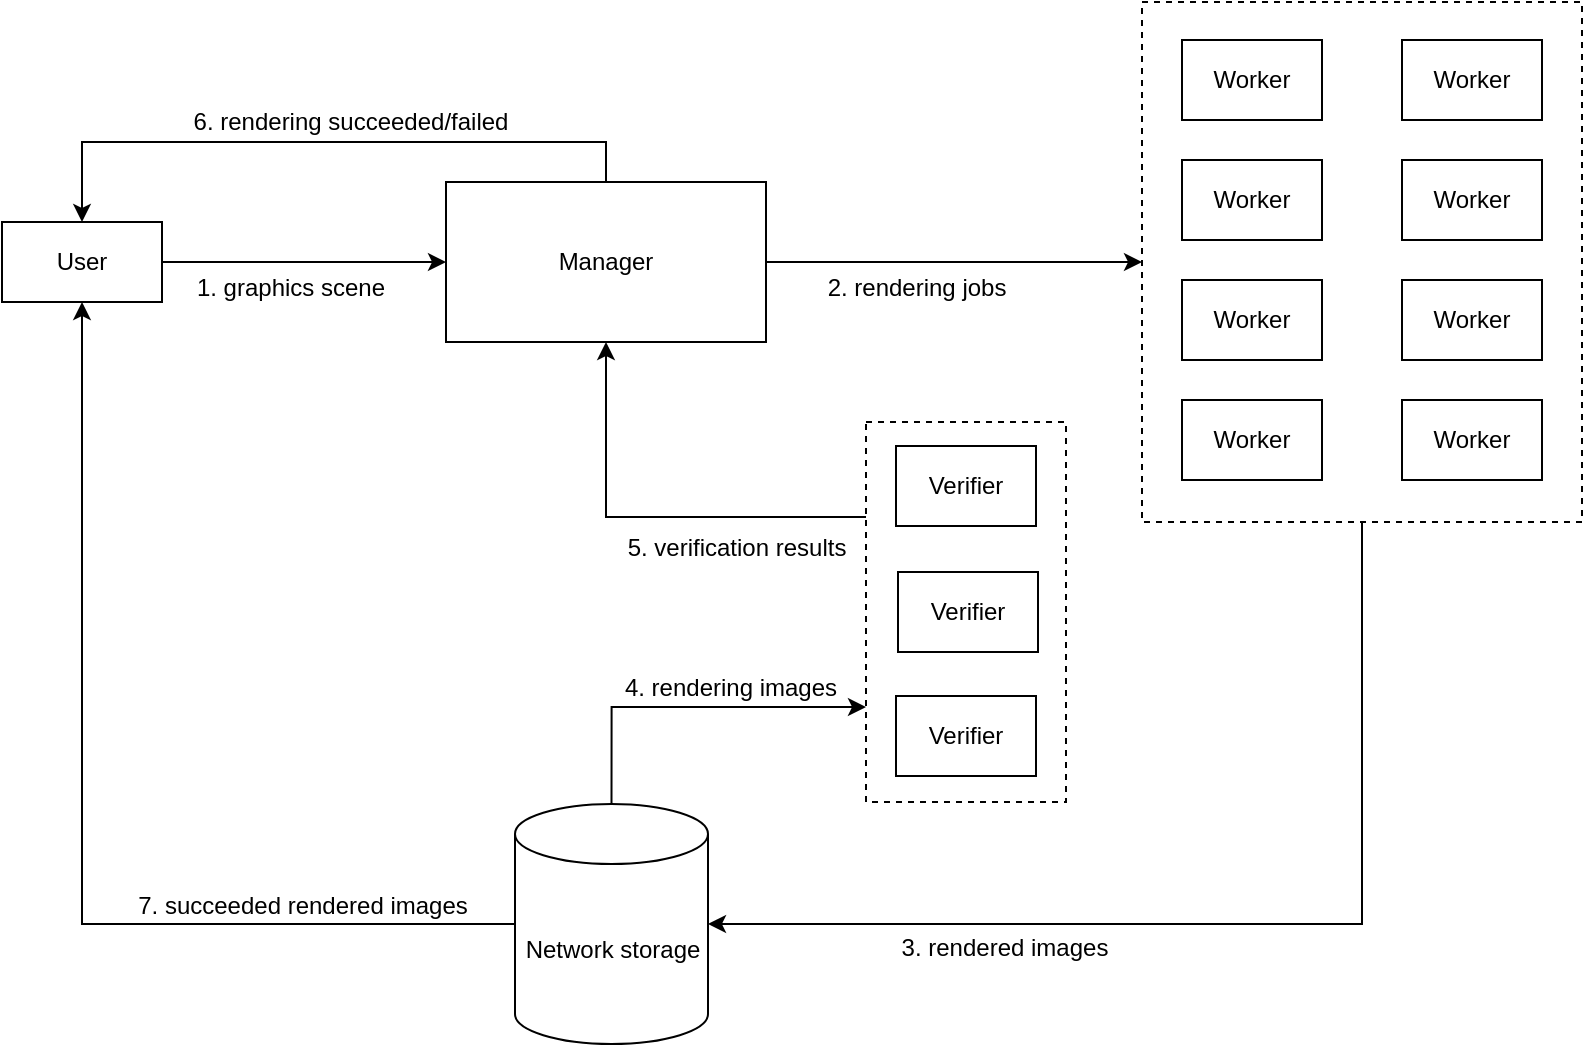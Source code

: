 <mxfile version="24.5.3" type="device">
  <diagram name="Page-1" id="QnnnBED1hWGb5oAvSl6q">
    <mxGraphModel dx="1434" dy="836" grid="1" gridSize="10" guides="1" tooltips="1" connect="1" arrows="1" fold="1" page="1" pageScale="1" pageWidth="827" pageHeight="1169" math="0" shadow="0">
      <root>
        <mxCell id="0" />
        <mxCell id="1" parent="0" />
        <mxCell id="I8kNNd94RaAOCPbTf3nF-32" style="edgeStyle=orthogonalEdgeStyle;rounded=0;orthogonalLoop=1;jettySize=auto;html=1;exitX=0;exitY=0.25;exitDx=0;exitDy=0;entryX=0.5;entryY=1;entryDx=0;entryDy=0;" edge="1" parent="1" source="I8kNNd94RaAOCPbTf3nF-22" target="I8kNNd94RaAOCPbTf3nF-2">
          <mxGeometry relative="1" as="geometry" />
        </mxCell>
        <mxCell id="I8kNNd94RaAOCPbTf3nF-22" value="" style="whiteSpace=wrap;html=1;dashed=1;" vertex="1" parent="1">
          <mxGeometry x="449" y="250" width="100" height="190" as="geometry" />
        </mxCell>
        <mxCell id="I8kNNd94RaAOCPbTf3nF-14" value="" style="whiteSpace=wrap;html=1;dashed=1;" vertex="1" parent="1">
          <mxGeometry x="587" y="40" width="220" height="260" as="geometry" />
        </mxCell>
        <mxCell id="I8kNNd94RaAOCPbTf3nF-15" style="edgeStyle=orthogonalEdgeStyle;rounded=0;orthogonalLoop=1;jettySize=auto;html=1;exitX=1;exitY=0.5;exitDx=0;exitDy=0;entryX=0;entryY=0.5;entryDx=0;entryDy=0;" edge="1" parent="1" source="I8kNNd94RaAOCPbTf3nF-2" target="I8kNNd94RaAOCPbTf3nF-14">
          <mxGeometry relative="1" as="geometry">
            <mxPoint x="420" y="170" as="targetPoint" />
          </mxGeometry>
        </mxCell>
        <mxCell id="I8kNNd94RaAOCPbTf3nF-34" style="edgeStyle=orthogonalEdgeStyle;rounded=0;orthogonalLoop=1;jettySize=auto;html=1;exitX=0.5;exitY=0;exitDx=0;exitDy=0;entryX=0.5;entryY=0;entryDx=0;entryDy=0;" edge="1" parent="1" source="I8kNNd94RaAOCPbTf3nF-2" target="I8kNNd94RaAOCPbTf3nF-3">
          <mxGeometry relative="1" as="geometry" />
        </mxCell>
        <mxCell id="I8kNNd94RaAOCPbTf3nF-2" value="Manager" style="whiteSpace=wrap;html=1;" vertex="1" parent="1">
          <mxGeometry x="239" y="130" width="160" height="80" as="geometry" />
        </mxCell>
        <mxCell id="I8kNNd94RaAOCPbTf3nF-13" style="edgeStyle=orthogonalEdgeStyle;rounded=0;orthogonalLoop=1;jettySize=auto;html=1;exitX=1;exitY=0.5;exitDx=0;exitDy=0;entryX=0;entryY=0.5;entryDx=0;entryDy=0;" edge="1" parent="1" source="I8kNNd94RaAOCPbTf3nF-3" target="I8kNNd94RaAOCPbTf3nF-2">
          <mxGeometry relative="1" as="geometry" />
        </mxCell>
        <mxCell id="I8kNNd94RaAOCPbTf3nF-3" value="User" style="whiteSpace=wrap;html=1;" vertex="1" parent="1">
          <mxGeometry x="17" y="150" width="80" height="40" as="geometry" />
        </mxCell>
        <mxCell id="I8kNNd94RaAOCPbTf3nF-5" value="Worker" style="whiteSpace=wrap;html=1;" vertex="1" parent="1">
          <mxGeometry x="607" y="59" width="70" height="40" as="geometry" />
        </mxCell>
        <mxCell id="I8kNNd94RaAOCPbTf3nF-6" value="Worker" style="whiteSpace=wrap;html=1;" vertex="1" parent="1">
          <mxGeometry x="607" y="119" width="70" height="40" as="geometry" />
        </mxCell>
        <mxCell id="I8kNNd94RaAOCPbTf3nF-7" value="Worker" style="whiteSpace=wrap;html=1;" vertex="1" parent="1">
          <mxGeometry x="717" y="59" width="70" height="40" as="geometry" />
        </mxCell>
        <mxCell id="I8kNNd94RaAOCPbTf3nF-8" value="Worker" style="whiteSpace=wrap;html=1;" vertex="1" parent="1">
          <mxGeometry x="607" y="179" width="70" height="40" as="geometry" />
        </mxCell>
        <mxCell id="I8kNNd94RaAOCPbTf3nF-9" value="Worker" style="whiteSpace=wrap;html=1;" vertex="1" parent="1">
          <mxGeometry x="717" y="119" width="70" height="40" as="geometry" />
        </mxCell>
        <mxCell id="I8kNNd94RaAOCPbTf3nF-10" value="Worker" style="whiteSpace=wrap;html=1;" vertex="1" parent="1">
          <mxGeometry x="717" y="179" width="70" height="40" as="geometry" />
        </mxCell>
        <mxCell id="I8kNNd94RaAOCPbTf3nF-11" value="Worker" style="whiteSpace=wrap;html=1;" vertex="1" parent="1">
          <mxGeometry x="607" y="239" width="70" height="40" as="geometry" />
        </mxCell>
        <mxCell id="I8kNNd94RaAOCPbTf3nF-12" value="Worker" style="whiteSpace=wrap;html=1;" vertex="1" parent="1">
          <mxGeometry x="717" y="239" width="70" height="40" as="geometry" />
        </mxCell>
        <mxCell id="I8kNNd94RaAOCPbTf3nF-31" style="edgeStyle=orthogonalEdgeStyle;rounded=0;orthogonalLoop=1;jettySize=auto;html=1;exitX=0.5;exitY=0;exitDx=0;exitDy=0;exitPerimeter=0;entryX=0;entryY=0.75;entryDx=0;entryDy=0;" edge="1" parent="1" source="I8kNNd94RaAOCPbTf3nF-17" target="I8kNNd94RaAOCPbTf3nF-22">
          <mxGeometry relative="1" as="geometry" />
        </mxCell>
        <mxCell id="I8kNNd94RaAOCPbTf3nF-33" style="edgeStyle=orthogonalEdgeStyle;rounded=0;orthogonalLoop=1;jettySize=auto;html=1;exitX=0;exitY=0.5;exitDx=0;exitDy=0;exitPerimeter=0;entryX=0.5;entryY=1;entryDx=0;entryDy=0;" edge="1" parent="1" source="I8kNNd94RaAOCPbTf3nF-17" target="I8kNNd94RaAOCPbTf3nF-3">
          <mxGeometry relative="1" as="geometry" />
        </mxCell>
        <mxCell id="I8kNNd94RaAOCPbTf3nF-17" value="Network storage" style="shape=cylinder3;whiteSpace=wrap;html=1;boundedLbl=1;backgroundOutline=1;size=15;" vertex="1" parent="1">
          <mxGeometry x="273.5" y="441" width="96.5" height="120" as="geometry" />
        </mxCell>
        <mxCell id="I8kNNd94RaAOCPbTf3nF-18" style="edgeStyle=orthogonalEdgeStyle;rounded=0;orthogonalLoop=1;jettySize=auto;html=1;exitX=0.5;exitY=1;exitDx=0;exitDy=0;entryX=1;entryY=0.5;entryDx=0;entryDy=0;entryPerimeter=0;" edge="1" parent="1" source="I8kNNd94RaAOCPbTf3nF-14" target="I8kNNd94RaAOCPbTf3nF-17">
          <mxGeometry relative="1" as="geometry" />
        </mxCell>
        <mxCell id="I8kNNd94RaAOCPbTf3nF-19" value="Verifier" style="whiteSpace=wrap;html=1;" vertex="1" parent="1">
          <mxGeometry x="464" y="262" width="70" height="40" as="geometry" />
        </mxCell>
        <mxCell id="I8kNNd94RaAOCPbTf3nF-20" value="Verifier" style="whiteSpace=wrap;html=1;" vertex="1" parent="1">
          <mxGeometry x="465" y="325" width="70" height="40" as="geometry" />
        </mxCell>
        <mxCell id="I8kNNd94RaAOCPbTf3nF-21" value="Verifier" style="whiteSpace=wrap;html=1;" vertex="1" parent="1">
          <mxGeometry x="464" y="387" width="70" height="40" as="geometry" />
        </mxCell>
        <mxCell id="I8kNNd94RaAOCPbTf3nF-35" value="1. graphics scene" style="text;html=1;align=center;verticalAlign=middle;resizable=0;points=[];autosize=1;strokeColor=none;fillColor=none;" vertex="1" parent="1">
          <mxGeometry x="101" y="168" width="120" height="30" as="geometry" />
        </mxCell>
        <mxCell id="I8kNNd94RaAOCPbTf3nF-36" value="2. rendering jobs" style="text;html=1;align=center;verticalAlign=middle;resizable=0;points=[];autosize=1;strokeColor=none;fillColor=none;" vertex="1" parent="1">
          <mxGeometry x="419" y="168" width="110" height="30" as="geometry" />
        </mxCell>
        <mxCell id="I8kNNd94RaAOCPbTf3nF-37" value="3. rendered images" style="text;html=1;align=center;verticalAlign=middle;resizable=0;points=[];autosize=1;strokeColor=none;fillColor=none;" vertex="1" parent="1">
          <mxGeometry x="453" y="498" width="130" height="30" as="geometry" />
        </mxCell>
        <mxCell id="I8kNNd94RaAOCPbTf3nF-38" value="4. rendering images" style="text;html=1;align=center;verticalAlign=middle;resizable=0;points=[];autosize=1;strokeColor=none;fillColor=none;" vertex="1" parent="1">
          <mxGeometry x="316" y="368" width="130" height="30" as="geometry" />
        </mxCell>
        <mxCell id="I8kNNd94RaAOCPbTf3nF-39" value="5. verification results" style="text;html=1;align=center;verticalAlign=middle;resizable=0;points=[];autosize=1;strokeColor=none;fillColor=none;" vertex="1" parent="1">
          <mxGeometry x="319" y="298" width="130" height="30" as="geometry" />
        </mxCell>
        <mxCell id="I8kNNd94RaAOCPbTf3nF-42" value="6. rendering succeeded&lt;span style=&quot;background-color: initial;&quot;&gt;/failed&lt;/span&gt;" style="text;html=1;align=center;verticalAlign=middle;resizable=0;points=[];autosize=1;strokeColor=none;fillColor=none;" vertex="1" parent="1">
          <mxGeometry x="101" y="85" width="180" height="30" as="geometry" />
        </mxCell>
        <mxCell id="I8kNNd94RaAOCPbTf3nF-43" value="7. succeeded rendered images" style="text;html=1;align=center;verticalAlign=middle;resizable=0;points=[];autosize=1;strokeColor=none;fillColor=none;" vertex="1" parent="1">
          <mxGeometry x="72" y="477" width="190" height="30" as="geometry" />
        </mxCell>
      </root>
    </mxGraphModel>
  </diagram>
</mxfile>
